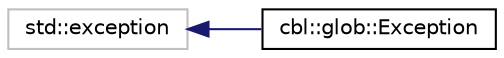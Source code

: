 digraph "Graphical Class Hierarchy"
{
  edge [fontname="Helvetica",fontsize="10",labelfontname="Helvetica",labelfontsize="10"];
  node [fontname="Helvetica",fontsize="10",shape=record];
  rankdir="LR";
  Node153 [label="std::exception",height=0.2,width=0.4,color="grey75", fillcolor="white", style="filled",tooltip="STL class. "];
  Node153 -> Node0 [dir="back",color="midnightblue",fontsize="10",style="solid",fontname="Helvetica"];
  Node0 [label="cbl::glob::Exception",height=0.2,width=0.4,color="black", fillcolor="white", style="filled",URL="$db/d06/classcbl_1_1glob_1_1Exception.html",tooltip="The class Exception. "];
}
